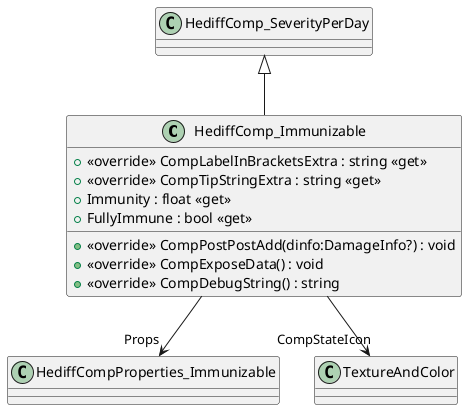 @startuml
class HediffComp_Immunizable {
    + <<override>> CompLabelInBracketsExtra : string <<get>>
    + <<override>> CompTipStringExtra : string <<get>>
    + Immunity : float <<get>>
    + FullyImmune : bool <<get>>
    + <<override>> CompPostPostAdd(dinfo:DamageInfo?) : void
    + <<override>> CompExposeData() : void
    + <<override>> CompDebugString() : string
}
HediffComp_SeverityPerDay <|-- HediffComp_Immunizable
HediffComp_Immunizable --> "Props" HediffCompProperties_Immunizable
HediffComp_Immunizable --> "CompStateIcon" TextureAndColor
@enduml
